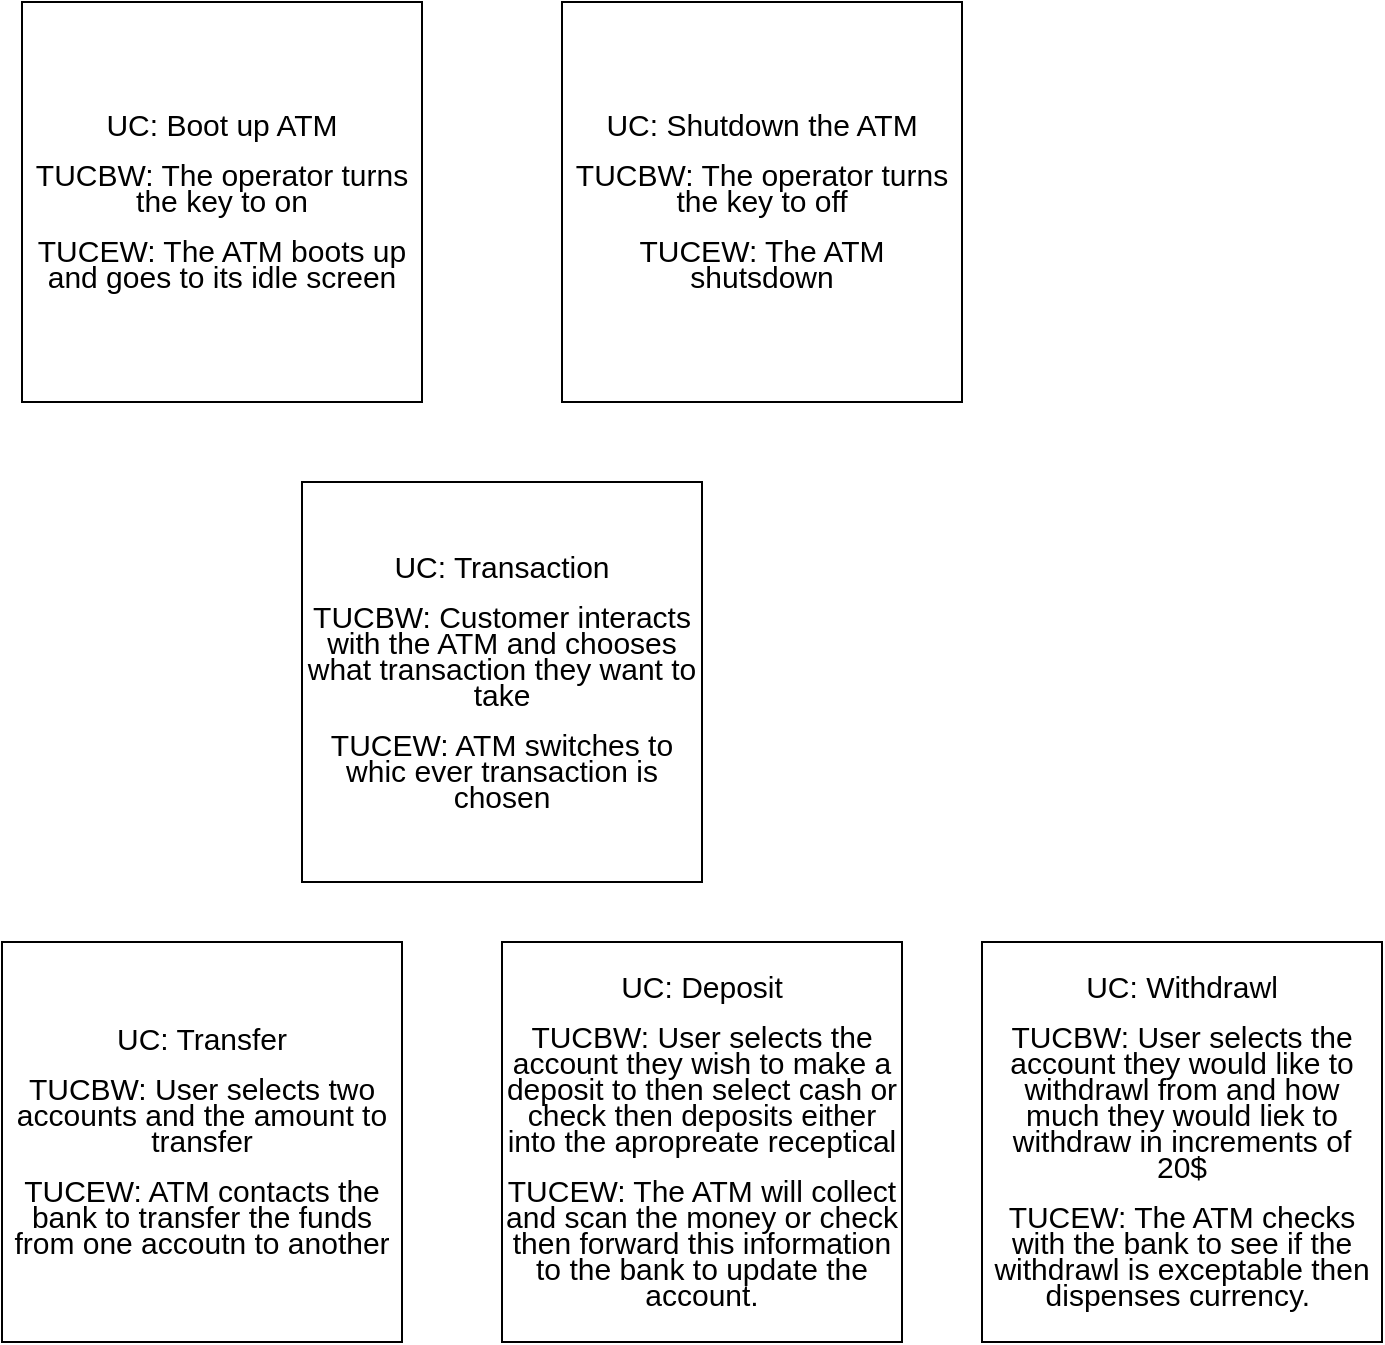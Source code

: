 <mxfile version="12.7.9" type="github">
  <diagram id="4DgC_EgKz2GMC5mEclD8" name="Page-1">
    <mxGraphModel dx="780" dy="1144" grid="1" gridSize="10" guides="1" tooltips="1" connect="1" arrows="1" fold="1" page="1" pageScale="1" pageWidth="850" pageHeight="1100" math="0" shadow="0">
      <root>
        <mxCell id="0" />
        <mxCell id="1" parent="0" />
        <mxCell id="Herc0y6oarTP5YQy2qwz-1" value="&lt;p style=&quot;line-height: 100%&quot;&gt;&lt;font style=&quot;font-size: 15px&quot;&gt;UC: Boot up ATM&lt;/font&gt;&lt;/p&gt;&lt;p style=&quot;line-height: 100%&quot;&gt;&lt;font style=&quot;font-size: 15px&quot;&gt;TUCBW: The operator turns the key to on&lt;/font&gt;&lt;/p&gt;&lt;p style=&quot;line-height: 100%&quot;&gt;&lt;font style=&quot;font-size: 15px&quot;&gt;TUCEW: The ATM boots up and goes to its idle screen&lt;/font&gt;&lt;/p&gt;" style="whiteSpace=wrap;html=1;aspect=fixed;" vertex="1" parent="1">
          <mxGeometry x="20" y="400" width="200" height="200" as="geometry" />
        </mxCell>
        <mxCell id="Herc0y6oarTP5YQy2qwz-2" value="&lt;p style=&quot;line-height: 100%&quot;&gt;&lt;font style=&quot;font-size: 15px&quot;&gt;UC: Shutdown the ATM&lt;/font&gt;&lt;/p&gt;&lt;p style=&quot;line-height: 100%&quot;&gt;&lt;font style=&quot;font-size: 15px&quot;&gt;TUCBW: The operator turns the key to off&lt;/font&gt;&lt;/p&gt;&lt;p style=&quot;line-height: 100%&quot;&gt;&lt;font style=&quot;font-size: 15px&quot;&gt;TUCEW: The ATM shutsdown&lt;/font&gt;&lt;/p&gt;" style="whiteSpace=wrap;html=1;aspect=fixed;" vertex="1" parent="1">
          <mxGeometry x="290" y="400" width="200" height="200" as="geometry" />
        </mxCell>
        <mxCell id="Herc0y6oarTP5YQy2qwz-3" value="&lt;p style=&quot;line-height: 100%&quot;&gt;&lt;font style=&quot;font-size: 15px&quot;&gt;UC: Transaction&lt;/font&gt;&lt;/p&gt;&lt;p style=&quot;line-height: 100%&quot;&gt;&lt;font style=&quot;font-size: 15px&quot;&gt;TUCBW: Customer interacts with the ATM and chooses what transaction they want to take&lt;/font&gt;&lt;/p&gt;&lt;p style=&quot;line-height: 100%&quot;&gt;&lt;font style=&quot;font-size: 15px&quot;&gt;TUCEW: ATM switches to whic ever transaction is chosen&lt;/font&gt;&lt;/p&gt;" style="whiteSpace=wrap;html=1;aspect=fixed;" vertex="1" parent="1">
          <mxGeometry x="160" y="640" width="200" height="200" as="geometry" />
        </mxCell>
        <mxCell id="Herc0y6oarTP5YQy2qwz-4" value="&lt;p style=&quot;line-height: 100%&quot;&gt;&lt;font style=&quot;font-size: 15px&quot;&gt;UC: Transfer&lt;/font&gt;&lt;/p&gt;&lt;p style=&quot;line-height: 100%&quot;&gt;&lt;font style=&quot;font-size: 15px&quot;&gt;TUCBW: User selects two accounts and the amount to transfer&lt;/font&gt;&lt;/p&gt;&lt;p style=&quot;line-height: 100%&quot;&gt;&lt;font style=&quot;font-size: 15px&quot;&gt;TUCEW: ATM contacts the bank to transfer the funds from one accoutn to another&lt;/font&gt;&lt;/p&gt;" style="whiteSpace=wrap;html=1;aspect=fixed;" vertex="1" parent="1">
          <mxGeometry x="10" y="870" width="200" height="200" as="geometry" />
        </mxCell>
        <mxCell id="Herc0y6oarTP5YQy2qwz-5" value="&lt;p style=&quot;line-height: 100%&quot;&gt;&lt;font style=&quot;font-size: 15px&quot;&gt;UC: Deposit&lt;/font&gt;&lt;/p&gt;&lt;p style=&quot;line-height: 100%&quot;&gt;&lt;font style=&quot;font-size: 15px&quot;&gt;TUCBW: User selects the account they wish to make a deposit to then select cash or check then deposits either into the apropreate receptical&lt;/font&gt;&lt;/p&gt;&lt;p style=&quot;line-height: 100%&quot;&gt;&lt;font style=&quot;font-size: 15px&quot;&gt;TUCEW: The ATM will collect and scan the money or check then forward this information to the bank to update the account.&lt;/font&gt;&lt;/p&gt;" style="whiteSpace=wrap;html=1;aspect=fixed;" vertex="1" parent="1">
          <mxGeometry x="260" y="870" width="200" height="200" as="geometry" />
        </mxCell>
        <mxCell id="Herc0y6oarTP5YQy2qwz-6" value="&lt;p style=&quot;line-height: 100%&quot;&gt;&lt;font style=&quot;font-size: 15px&quot;&gt;UC: Withdrawl&lt;/font&gt;&lt;/p&gt;&lt;p style=&quot;line-height: 100%&quot;&gt;&lt;font style=&quot;font-size: 15px&quot;&gt;TUCBW: User selects the account they would like to withdrawl from and how much they would liek to withdraw in increments of 20$&lt;/font&gt;&lt;/p&gt;&lt;p style=&quot;line-height: 100%&quot;&gt;&lt;font style=&quot;font-size: 15px&quot;&gt;TUCEW: The ATM checks with the bank to see if the withdrawl is exceptable then dispenses currency.&amp;nbsp;&lt;/font&gt;&lt;/p&gt;" style="whiteSpace=wrap;html=1;aspect=fixed;" vertex="1" parent="1">
          <mxGeometry x="500" y="870" width="200" height="200" as="geometry" />
        </mxCell>
      </root>
    </mxGraphModel>
  </diagram>
</mxfile>
